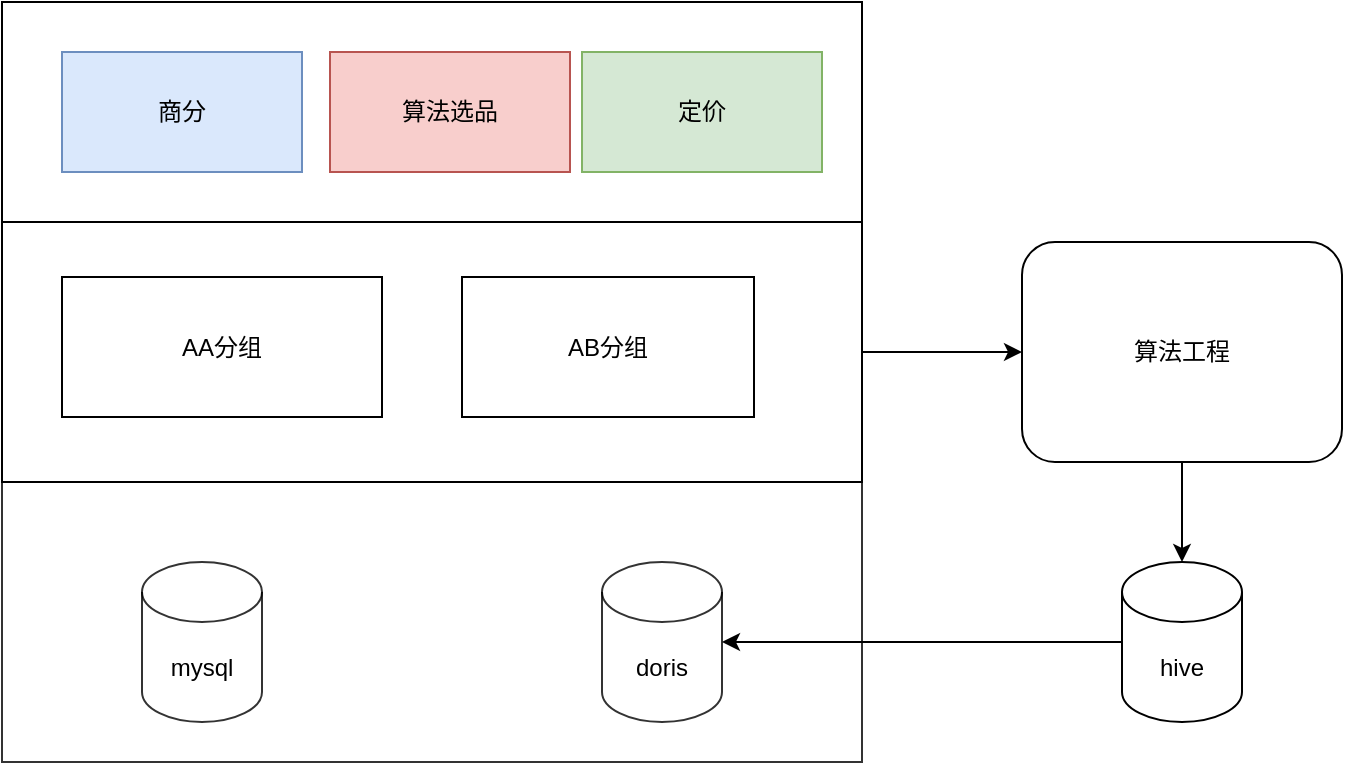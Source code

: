 <mxfile version="20.0.4" type="github">
  <diagram id="3mWRFEEBIjnrEFqmnS4C" name="Page-1">
    <mxGraphModel dx="868" dy="450" grid="1" gridSize="10" guides="1" tooltips="1" connect="1" arrows="1" fold="1" page="1" pageScale="1" pageWidth="827" pageHeight="1169" math="0" shadow="0">
      <root>
        <mxCell id="0" />
        <mxCell id="1" parent="0" />
        <mxCell id="r8A3vlsHXdQUnLTiclZJ-9" value="" style="rounded=0;whiteSpace=wrap;html=1;strokeColor=#000000;fillColor=#FFFFFF;opacity=80;" vertex="1" parent="1">
          <mxGeometry x="130" y="270" width="430" height="140" as="geometry" />
        </mxCell>
        <mxCell id="r8A3vlsHXdQUnLTiclZJ-2" value="" style="rounded=0;whiteSpace=wrap;html=1;" vertex="1" parent="1">
          <mxGeometry x="130" y="30" width="430" height="110" as="geometry" />
        </mxCell>
        <mxCell id="r8A3vlsHXdQUnLTiclZJ-3" value="商分" style="rounded=0;whiteSpace=wrap;html=1;fillColor=#dae8fc;strokeColor=#6c8ebf;" vertex="1" parent="1">
          <mxGeometry x="160" y="55" width="120" height="60" as="geometry" />
        </mxCell>
        <mxCell id="r8A3vlsHXdQUnLTiclZJ-4" value="算法选品" style="rounded=0;whiteSpace=wrap;html=1;fillColor=#f8cecc;strokeColor=#b85450;" vertex="1" parent="1">
          <mxGeometry x="294" y="55" width="120" height="60" as="geometry" />
        </mxCell>
        <mxCell id="r8A3vlsHXdQUnLTiclZJ-5" value="定价" style="rounded=0;whiteSpace=wrap;html=1;fillColor=#d5e8d4;strokeColor=#82b366;" vertex="1" parent="1">
          <mxGeometry x="420" y="55" width="120" height="60" as="geometry" />
        </mxCell>
        <mxCell id="r8A3vlsHXdQUnLTiclZJ-11" style="edgeStyle=orthogonalEdgeStyle;rounded=0;orthogonalLoop=1;jettySize=auto;html=1;" edge="1" parent="1" source="r8A3vlsHXdQUnLTiclZJ-6" target="r8A3vlsHXdQUnLTiclZJ-10">
          <mxGeometry relative="1" as="geometry" />
        </mxCell>
        <mxCell id="r8A3vlsHXdQUnLTiclZJ-6" value="" style="rounded=0;whiteSpace=wrap;html=1;" vertex="1" parent="1">
          <mxGeometry x="130" y="140" width="430" height="130" as="geometry" />
        </mxCell>
        <mxCell id="r8A3vlsHXdQUnLTiclZJ-7" value="AA分组" style="rounded=0;whiteSpace=wrap;html=1;fillColor=#FFFFFF;strokeColor=#000000;" vertex="1" parent="1">
          <mxGeometry x="160" y="167.5" width="160" height="70" as="geometry" />
        </mxCell>
        <mxCell id="r8A3vlsHXdQUnLTiclZJ-8" value="AB分组" style="rounded=0;whiteSpace=wrap;html=1;strokeColor=#000000;fillColor=#FFFFFF;" vertex="1" parent="1">
          <mxGeometry x="360" y="167.5" width="146" height="70" as="geometry" />
        </mxCell>
        <mxCell id="r8A3vlsHXdQUnLTiclZJ-13" style="edgeStyle=orthogonalEdgeStyle;rounded=0;orthogonalLoop=1;jettySize=auto;html=1;" edge="1" parent="1" source="r8A3vlsHXdQUnLTiclZJ-10" target="r8A3vlsHXdQUnLTiclZJ-12">
          <mxGeometry relative="1" as="geometry" />
        </mxCell>
        <mxCell id="r8A3vlsHXdQUnLTiclZJ-10" value="算法工程" style="rounded=1;whiteSpace=wrap;html=1;strokeColor=#000000;fillColor=#FFFFFF;" vertex="1" parent="1">
          <mxGeometry x="640" y="150" width="160" height="110" as="geometry" />
        </mxCell>
        <mxCell id="r8A3vlsHXdQUnLTiclZJ-16" style="edgeStyle=orthogonalEdgeStyle;rounded=0;orthogonalLoop=1;jettySize=auto;html=1;" edge="1" parent="1" source="r8A3vlsHXdQUnLTiclZJ-12" target="r8A3vlsHXdQUnLTiclZJ-14">
          <mxGeometry relative="1" as="geometry" />
        </mxCell>
        <mxCell id="r8A3vlsHXdQUnLTiclZJ-12" value="hive" style="shape=cylinder3;whiteSpace=wrap;html=1;boundedLbl=1;backgroundOutline=1;size=15;strokeColor=#000000;fillColor=#FFFFFF;" vertex="1" parent="1">
          <mxGeometry x="690" y="310" width="60" height="80" as="geometry" />
        </mxCell>
        <mxCell id="r8A3vlsHXdQUnLTiclZJ-14" value="doris" style="shape=cylinder3;whiteSpace=wrap;html=1;boundedLbl=1;backgroundOutline=1;size=15;strokeColor=#000000;fillColor=#FFFFFF;opacity=80;" vertex="1" parent="1">
          <mxGeometry x="430" y="310" width="60" height="80" as="geometry" />
        </mxCell>
        <mxCell id="r8A3vlsHXdQUnLTiclZJ-17" value="mysql" style="shape=cylinder3;whiteSpace=wrap;html=1;boundedLbl=1;backgroundOutline=1;size=15;strokeColor=#000000;fillColor=#FFFFFF;opacity=80;" vertex="1" parent="1">
          <mxGeometry x="200" y="310" width="60" height="80" as="geometry" />
        </mxCell>
      </root>
    </mxGraphModel>
  </diagram>
</mxfile>
